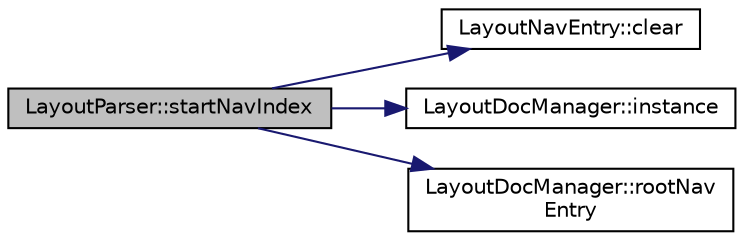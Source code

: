 digraph "LayoutParser::startNavIndex"
{
 // LATEX_PDF_SIZE
  edge [fontname="Helvetica",fontsize="10",labelfontname="Helvetica",labelfontsize="10"];
  node [fontname="Helvetica",fontsize="10",shape=record];
  rankdir="LR";
  Node1 [label="LayoutParser::startNavIndex",height=0.2,width=0.4,color="black", fillcolor="grey75", style="filled", fontcolor="black",tooltip=" "];
  Node1 -> Node2 [color="midnightblue",fontsize="10",style="solid",fontname="Helvetica"];
  Node2 [label="LayoutNavEntry::clear",height=0.2,width=0.4,color="black", fillcolor="white", style="filled",URL="$structLayoutNavEntry.html#ac705591582b67407e51fbb366eab2c4d",tooltip=" "];
  Node1 -> Node3 [color="midnightblue",fontsize="10",style="solid",fontname="Helvetica"];
  Node3 [label="LayoutDocManager::instance",height=0.2,width=0.4,color="black", fillcolor="white", style="filled",URL="$classLayoutDocManager.html#a87bc2288833b8769bd03e47c58fbba6a",tooltip=" "];
  Node1 -> Node4 [color="midnightblue",fontsize="10",style="solid",fontname="Helvetica"];
  Node4 [label="LayoutDocManager::rootNav\lEntry",height=0.2,width=0.4,color="black", fillcolor="white", style="filled",URL="$classLayoutDocManager.html#ad70cfcbfc25b8f303a59cd8f76c61465",tooltip=" "];
}
